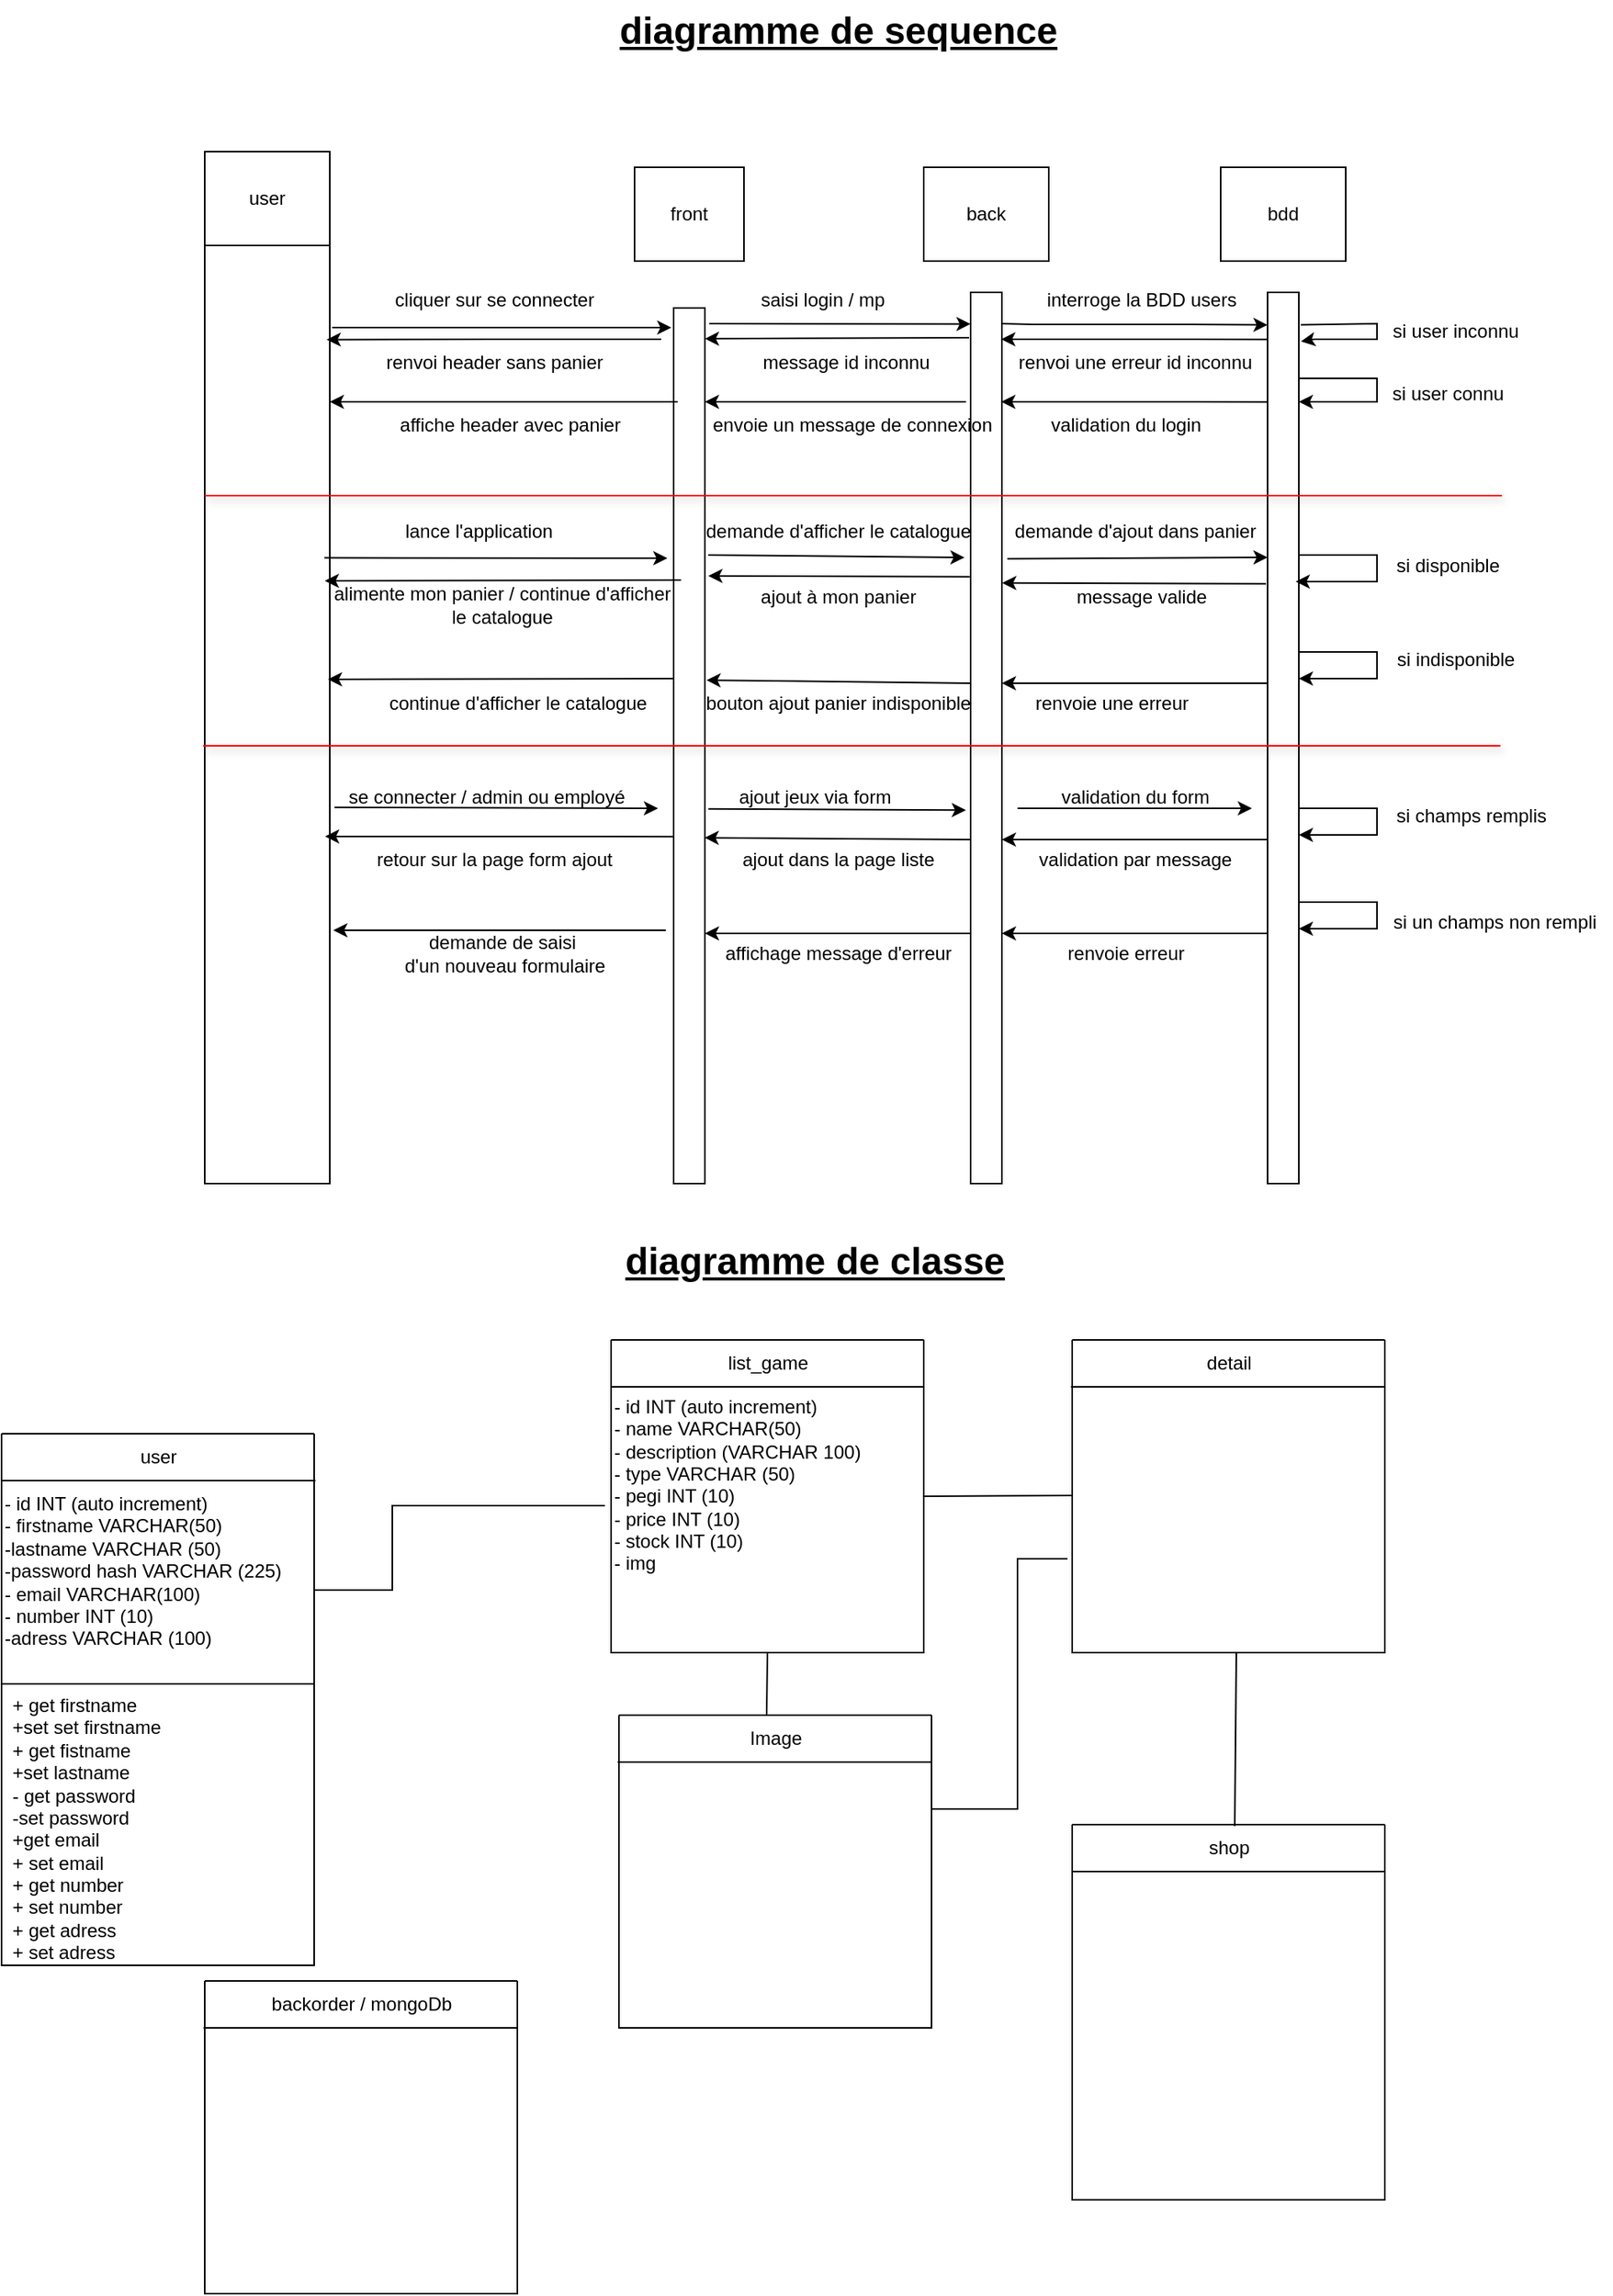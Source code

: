 <mxfile version="24.7.16">
  <diagram name="Page-1" id="rXCuF8FtUP5aOPSfzfbm">
    <mxGraphModel dx="2261" dy="738" grid="1" gridSize="10" guides="1" tooltips="1" connect="1" arrows="1" fold="1" page="1" pageScale="1" pageWidth="827" pageHeight="1169" math="0" shadow="0">
      <root>
        <mxCell id="0" />
        <mxCell id="1" parent="0" />
        <mxCell id="5uYS1BCheo57BX3cpmRm-2" value="" style="rounded=0;whiteSpace=wrap;html=1;" parent="1" vertex="1">
          <mxGeometry y="240" width="80" height="600" as="geometry" />
        </mxCell>
        <mxCell id="5uYS1BCheo57BX3cpmRm-3" value="" style="rounded=0;whiteSpace=wrap;html=1;" parent="1" vertex="1">
          <mxGeometry x="300" y="280" width="20" height="560" as="geometry" />
        </mxCell>
        <mxCell id="5uYS1BCheo57BX3cpmRm-4" value="" style="rounded=0;whiteSpace=wrap;html=1;" parent="1" vertex="1">
          <mxGeometry x="490" y="270" width="20" height="570" as="geometry" />
        </mxCell>
        <mxCell id="5uYS1BCheo57BX3cpmRm-5" value="" style="rounded=0;whiteSpace=wrap;html=1;" parent="1" vertex="1">
          <mxGeometry x="680" y="270" width="20" height="570" as="geometry" />
        </mxCell>
        <mxCell id="5uYS1BCheo57BX3cpmRm-6" value="front" style="rounded=0;whiteSpace=wrap;html=1;" parent="1" vertex="1">
          <mxGeometry x="275" y="190" width="70" height="60" as="geometry" />
        </mxCell>
        <mxCell id="5uYS1BCheo57BX3cpmRm-7" value="back" style="rounded=0;whiteSpace=wrap;html=1;" parent="1" vertex="1">
          <mxGeometry x="460" y="190" width="80" height="60" as="geometry" />
        </mxCell>
        <mxCell id="5uYS1BCheo57BX3cpmRm-8" value="bdd" style="rounded=0;whiteSpace=wrap;html=1;" parent="1" vertex="1">
          <mxGeometry x="650" y="190" width="80" height="60" as="geometry" />
        </mxCell>
        <mxCell id="GCo2jeuxj3yod2GUhZTQ-15" value="" style="edgeStyle=none;orthogonalLoop=1;jettySize=auto;html=1;rounded=0;" parent="1" edge="1">
          <mxGeometry width="80" relative="1" as="geometry">
            <mxPoint x="81.5" y="292.5" as="sourcePoint" />
            <mxPoint x="298.5" y="292.5" as="targetPoint" />
            <Array as="points">
              <mxPoint x="170.5" y="292.5" />
              <mxPoint x="240.5" y="292.5" />
            </Array>
          </mxGeometry>
        </mxCell>
        <mxCell id="GCo2jeuxj3yod2GUhZTQ-18" value="" style="endArrow=classic;html=1;rounded=0;entryX=1.05;entryY=0.653;entryDx=0;entryDy=0;entryPerimeter=0;" parent="1" edge="1">
          <mxGeometry width="50" height="50" relative="1" as="geometry">
            <mxPoint x="292" y="300" as="sourcePoint" />
            <mxPoint x="78" y="300.2" as="targetPoint" />
            <Array as="points">
              <mxPoint x="185" y="300" />
            </Array>
          </mxGeometry>
        </mxCell>
        <mxCell id="GCo2jeuxj3yod2GUhZTQ-20" value="cliquer sur se connecter" style="text;html=1;align=center;verticalAlign=middle;resizable=0;points=[];autosize=1;strokeColor=none;fillColor=none;" parent="1" vertex="1">
          <mxGeometry x="110" y="260" width="150" height="30" as="geometry" />
        </mxCell>
        <mxCell id="GCo2jeuxj3yod2GUhZTQ-21" value="" style="endArrow=classic;html=1;rounded=0;entryX=0.957;entryY=0.651;entryDx=0;entryDy=0;entryPerimeter=0;exitX=0;exitY=0.668;exitDx=0;exitDy=0;exitPerimeter=0;" parent="1" edge="1">
          <mxGeometry width="50" height="50" relative="1" as="geometry">
            <mxPoint x="302.58" y="340.04" as="sourcePoint" />
            <mxPoint x="80.0" y="340.0" as="targetPoint" />
          </mxGeometry>
        </mxCell>
        <mxCell id="GCo2jeuxj3yod2GUhZTQ-22" value="renvoi header sans panier" style="text;html=1;align=center;verticalAlign=middle;resizable=0;points=[];autosize=1;strokeColor=none;fillColor=none;" parent="1" vertex="1">
          <mxGeometry x="105" y="300" width="160" height="30" as="geometry" />
        </mxCell>
        <mxCell id="GCo2jeuxj3yod2GUhZTQ-24" value="" style="endArrow=classic;html=1;rounded=0;entryX=-0.13;entryY=0.404;entryDx=0;entryDy=0;entryPerimeter=0;exitX=1;exitY=0.138;exitDx=0;exitDy=0;exitPerimeter=0;" parent="1" edge="1">
          <mxGeometry width="50" height="50" relative="1" as="geometry">
            <mxPoint x="510" y="290" as="sourcePoint" />
            <mxPoint x="680.0" y="290.82" as="targetPoint" />
            <Array as="points">
              <mxPoint x="530" y="290.5" />
              <mxPoint x="622.6" y="290.5" />
            </Array>
          </mxGeometry>
        </mxCell>
        <mxCell id="GCo2jeuxj3yod2GUhZTQ-26" value="interroge la BDD users" style="text;html=1;align=center;verticalAlign=middle;resizable=0;points=[];autosize=1;strokeColor=none;fillColor=none;" parent="1" vertex="1">
          <mxGeometry x="529" y="260" width="140" height="30" as="geometry" />
        </mxCell>
        <mxCell id="GCo2jeuxj3yod2GUhZTQ-30" value="" style="endArrow=classic;html=1;rounded=0;entryX=0.83;entryY=0.408;entryDx=0;entryDy=0;entryPerimeter=0;" parent="1" edge="1">
          <mxGeometry width="50" height="50" relative="1" as="geometry">
            <mxPoint x="487" y="340" as="sourcePoint" />
            <mxPoint x="320.0" y="340" as="targetPoint" />
          </mxGeometry>
        </mxCell>
        <mxCell id="GCo2jeuxj3yod2GUhZTQ-32" value="" style="endArrow=classic;html=1;rounded=0;entryX=1.23;entryY=0.726;entryDx=0;entryDy=0;entryPerimeter=0;" parent="1" edge="1">
          <mxGeometry width="50" height="50" relative="1" as="geometry">
            <mxPoint x="489" y="299" as="sourcePoint" />
            <mxPoint x="320.0" y="299.66" as="targetPoint" />
          </mxGeometry>
        </mxCell>
        <mxCell id="GCo2jeuxj3yod2GUhZTQ-38" value="" style="edgeStyle=none;orthogonalLoop=1;jettySize=auto;html=1;rounded=0;exitX=1.06;exitY=0.093;exitDx=0;exitDy=0;exitPerimeter=0;entryX=1.07;entryY=0.055;entryDx=0;entryDy=0;entryPerimeter=0;" parent="1" target="5uYS1BCheo57BX3cpmRm-5" edge="1">
          <mxGeometry width="80" relative="1" as="geometry">
            <mxPoint x="701.2" y="290.69" as="sourcePoint" />
            <mxPoint x="700" y="310" as="targetPoint" />
            <Array as="points">
              <mxPoint x="750" y="290" />
              <mxPoint x="750" y="300" />
              <mxPoint x="730" y="300" />
              <mxPoint x="710" y="300" />
            </Array>
          </mxGeometry>
        </mxCell>
        <mxCell id="GCo2jeuxj3yod2GUhZTQ-39" value="si user inconnu" style="text;html=1;align=center;verticalAlign=middle;resizable=0;points=[];autosize=1;strokeColor=none;fillColor=none;" parent="1" vertex="1">
          <mxGeometry x="750" y="280" width="100" height="30" as="geometry" />
        </mxCell>
        <mxCell id="GCo2jeuxj3yod2GUhZTQ-40" value="renvoi une erreur id inconnu" style="text;html=1;align=center;verticalAlign=middle;resizable=0;points=[];autosize=1;strokeColor=none;fillColor=none;" parent="1" vertex="1">
          <mxGeometry x="510" y="300" width="170" height="30" as="geometry" />
        </mxCell>
        <mxCell id="GCo2jeuxj3yod2GUhZTQ-41" value="si user connu" style="text;html=1;align=center;verticalAlign=middle;resizable=0;points=[];autosize=1;strokeColor=none;fillColor=none;" parent="1" vertex="1">
          <mxGeometry x="750" y="320" width="90" height="30" as="geometry" />
        </mxCell>
        <mxCell id="GCo2jeuxj3yod2GUhZTQ-42" value="" style="edgeStyle=none;orthogonalLoop=1;jettySize=auto;html=1;rounded=0;entryX=1.02;entryY=0.202;entryDx=0;entryDy=0;entryPerimeter=0;fillColor=#3EFF30;" parent="1" edge="1">
          <mxGeometry width="80" relative="1" as="geometry">
            <mxPoint x="700" y="325" as="sourcePoint" />
            <mxPoint x="700" y="340" as="targetPoint" />
            <Array as="points">
              <mxPoint x="720" y="325" />
              <mxPoint x="750" y="325" />
              <mxPoint x="750" y="340" />
            </Array>
          </mxGeometry>
        </mxCell>
        <mxCell id="GCo2jeuxj3yod2GUhZTQ-43" value="envoie un message de connexion" style="text;html=1;align=center;verticalAlign=middle;resizable=0;points=[];autosize=1;strokeColor=none;fillColor=none;" parent="1" vertex="1">
          <mxGeometry x="314" y="340" width="200" height="30" as="geometry" />
        </mxCell>
        <mxCell id="GCo2jeuxj3yod2GUhZTQ-44" value="affiche header avec panier" style="text;html=1;align=center;verticalAlign=middle;resizable=0;points=[];autosize=1;strokeColor=none;fillColor=none;" parent="1" vertex="1">
          <mxGeometry x="115" y="340" width="160" height="30" as="geometry" />
        </mxCell>
        <mxCell id="GCo2jeuxj3yod2GUhZTQ-45" value="" style="endArrow=classic;html=1;rounded=0;exitX=0.02;exitY=0.179;exitDx=0;exitDy=0;exitPerimeter=0;" parent="1" edge="1">
          <mxGeometry width="50" height="50" relative="1" as="geometry">
            <mxPoint x="680.0" y="340.07" as="sourcePoint" />
            <mxPoint x="509.6" y="340" as="targetPoint" />
          </mxGeometry>
        </mxCell>
        <mxCell id="GCo2jeuxj3yod2GUhZTQ-46" value="" style="endArrow=classic;html=1;rounded=0;exitX=1.14;exitY=0.059;exitDx=0;exitDy=0;exitPerimeter=0;entryX=0;entryY=0.09;entryDx=0;entryDy=0;entryPerimeter=0;" parent="1" edge="1">
          <mxGeometry width="50" height="50" relative="1" as="geometry">
            <mxPoint x="322.8" y="290" as="sourcePoint" />
            <mxPoint x="490" y="290.23" as="targetPoint" />
          </mxGeometry>
        </mxCell>
        <mxCell id="GCo2jeuxj3yod2GUhZTQ-47" value="saisi login / mp" style="text;html=1;align=center;verticalAlign=middle;resizable=0;points=[];autosize=1;strokeColor=none;fillColor=none;" parent="1" vertex="1">
          <mxGeometry x="345" y="260" width="100" height="30" as="geometry" />
        </mxCell>
        <mxCell id="GCo2jeuxj3yod2GUhZTQ-48" value="message id inconnu" style="text;html=1;align=center;verticalAlign=middle;resizable=0;points=[];autosize=1;strokeColor=none;fillColor=none;" parent="1" vertex="1">
          <mxGeometry x="345" y="300" width="130" height="30" as="geometry" />
        </mxCell>
        <mxCell id="GCo2jeuxj3yod2GUhZTQ-50" value="" style="endArrow=classic;html=1;rounded=0;exitX=0.02;exitY=0.179;exitDx=0;exitDy=0;exitPerimeter=0;" parent="1" edge="1">
          <mxGeometry width="50" height="50" relative="1" as="geometry">
            <mxPoint x="680.0" y="300.07" as="sourcePoint" />
            <mxPoint x="509.6" y="300" as="targetPoint" />
          </mxGeometry>
        </mxCell>
        <mxCell id="GCo2jeuxj3yod2GUhZTQ-51" value="validation du login" style="text;html=1;align=center;verticalAlign=middle;resizable=0;points=[];autosize=1;strokeColor=none;fillColor=none;" parent="1" vertex="1">
          <mxGeometry x="529" y="340" width="120" height="30" as="geometry" />
        </mxCell>
        <mxCell id="GCo2jeuxj3yod2GUhZTQ-115" value="" style="endArrow=classic;html=1;rounded=0;exitX=0.957;exitY=0.333;exitDx=0;exitDy=0;exitPerimeter=0;" parent="1" source="5uYS1BCheo57BX3cpmRm-2" edge="1">
          <mxGeometry width="50" height="50" relative="1" as="geometry">
            <mxPoint x="140" y="490" as="sourcePoint" />
            <mxPoint x="296" y="440" as="targetPoint" />
          </mxGeometry>
        </mxCell>
        <mxCell id="GCo2jeuxj3yod2GUhZTQ-116" value="lance l&#39;application" style="text;html=1;align=center;verticalAlign=middle;resizable=0;points=[];autosize=1;strokeColor=none;fillColor=none;" parent="1" vertex="1">
          <mxGeometry x="115" y="408" width="120" height="30" as="geometry" />
        </mxCell>
        <mxCell id="GCo2jeuxj3yod2GUhZTQ-117" value="" style="endArrow=classic;html=1;rounded=0;entryX=0.927;entryY=1.053;entryDx=0;entryDy=0;entryPerimeter=0;exitX=0.064;exitY=1;exitDx=0;exitDy=0;exitPerimeter=0;" parent="1" source="GCo2jeuxj3yod2GUhZTQ-118" target="GCo2jeuxj3yod2GUhZTQ-118" edge="1">
          <mxGeometry width="50" height="50" relative="1" as="geometry">
            <mxPoint x="420" y="440" as="sourcePoint" />
            <mxPoint x="590" y="410" as="targetPoint" />
          </mxGeometry>
        </mxCell>
        <mxCell id="GCo2jeuxj3yod2GUhZTQ-118" value="demande d&#39;afficher le catalogue" style="text;html=1;align=center;verticalAlign=middle;resizable=0;points=[];autosize=1;strokeColor=none;fillColor=none;" parent="1" vertex="1">
          <mxGeometry x="310" y="408" width="190" height="30" as="geometry" />
        </mxCell>
        <mxCell id="GCo2jeuxj3yod2GUhZTQ-119" value="" style="endArrow=classic;html=1;rounded=0;exitX=0.047;exitY=1.08;exitDx=0;exitDy=0;exitPerimeter=0;" parent="1" source="GCo2jeuxj3yod2GUhZTQ-120" edge="1">
          <mxGeometry width="50" height="50" relative="1" as="geometry">
            <mxPoint x="520" y="440" as="sourcePoint" />
            <mxPoint x="680" y="439.5" as="targetPoint" />
          </mxGeometry>
        </mxCell>
        <mxCell id="GCo2jeuxj3yod2GUhZTQ-120" value="demande d&#39;ajout dans panier" style="text;html=1;align=center;verticalAlign=middle;resizable=0;points=[];autosize=1;strokeColor=none;fillColor=none;" parent="1" vertex="1">
          <mxGeometry x="505" y="408" width="180" height="30" as="geometry" />
        </mxCell>
        <mxCell id="GCo2jeuxj3yod2GUhZTQ-122" value="" style="endArrow=classic;html=1;rounded=0;" parent="1" edge="1">
          <mxGeometry width="50" height="50" relative="1" as="geometry">
            <mxPoint x="700" y="438" as="sourcePoint" />
            <mxPoint x="698" y="455" as="targetPoint" />
            <Array as="points">
              <mxPoint x="750" y="438" />
              <mxPoint x="750" y="455" />
            </Array>
          </mxGeometry>
        </mxCell>
        <mxCell id="GCo2jeuxj3yod2GUhZTQ-123" value="si disponible" style="text;html=1;align=center;verticalAlign=middle;resizable=0;points=[];autosize=1;strokeColor=none;fillColor=none;" parent="1" vertex="1">
          <mxGeometry x="750" y="430" width="90" height="30" as="geometry" />
        </mxCell>
        <mxCell id="GCo2jeuxj3yod2GUhZTQ-124" value="" style="endArrow=classic;html=1;rounded=0;exitX=-0.05;exitY=0.327;exitDx=0;exitDy=0;entryX=1.01;entryY=0.326;entryDx=0;entryDy=0;entryPerimeter=0;exitPerimeter=0;" parent="1" source="5uYS1BCheo57BX3cpmRm-5" target="5uYS1BCheo57BX3cpmRm-4" edge="1">
          <mxGeometry width="50" height="50" relative="1" as="geometry">
            <mxPoint x="610" y="454.5" as="sourcePoint" />
            <mxPoint x="550" y="454.5" as="targetPoint" />
          </mxGeometry>
        </mxCell>
        <mxCell id="GCo2jeuxj3yod2GUhZTQ-125" value="message valide" style="text;html=1;align=center;verticalAlign=middle;resizable=0;points=[];autosize=1;strokeColor=none;fillColor=none;" parent="1" vertex="1">
          <mxGeometry x="544" y="450" width="110" height="30" as="geometry" />
        </mxCell>
        <mxCell id="GCo2jeuxj3yod2GUhZTQ-126" value="" style="endArrow=classic;html=1;rounded=0;exitX=-0.03;exitY=0.319;exitDx=0;exitDy=0;entryX=1.11;entryY=0.306;entryDx=0;entryDy=0;entryPerimeter=0;exitPerimeter=0;" parent="1" source="5uYS1BCheo57BX3cpmRm-4" target="5uYS1BCheo57BX3cpmRm-3" edge="1">
          <mxGeometry width="50" height="50" relative="1" as="geometry">
            <mxPoint x="472.5" y="454.5" as="sourcePoint" />
            <mxPoint x="340" y="453" as="targetPoint" />
          </mxGeometry>
        </mxCell>
        <mxCell id="GCo2jeuxj3yod2GUhZTQ-127" value="ajout à mon panier" style="text;html=1;align=center;verticalAlign=middle;resizable=0;points=[];autosize=1;strokeColor=none;fillColor=none;" parent="1" vertex="1">
          <mxGeometry x="345" y="450" width="120" height="30" as="geometry" />
        </mxCell>
        <mxCell id="GCo2jeuxj3yod2GUhZTQ-128" value="" style="endArrow=classic;html=1;rounded=0;entryX=1.06;entryY=0.699;entryDx=0;entryDy=0;entryPerimeter=0;exitX=0.978;exitY=0.1;exitDx=0;exitDy=0;exitPerimeter=0;" parent="1" source="GCo2jeuxj3yod2GUhZTQ-129" edge="1">
          <mxGeometry width="50" height="50" relative="1" as="geometry">
            <mxPoint x="273.2" y="454.9" as="sourcePoint" />
            <mxPoint x="76.8" y="454.5" as="targetPoint" />
          </mxGeometry>
        </mxCell>
        <mxCell id="GCo2jeuxj3yod2GUhZTQ-129" value="alimente mon panier / continue d&#39;afficher&lt;div&gt;le catalogue&lt;/div&gt;" style="text;html=1;align=center;verticalAlign=middle;resizable=0;points=[];autosize=1;strokeColor=none;fillColor=none;" parent="1" vertex="1">
          <mxGeometry x="70" y="450" width="240" height="40" as="geometry" />
        </mxCell>
        <mxCell id="GCo2jeuxj3yod2GUhZTQ-130" value="" style="endArrow=classic;html=1;rounded=0;entryX=1;entryY=0.5;entryDx=0;entryDy=0;" parent="1" edge="1">
          <mxGeometry width="50" height="50" relative="1" as="geometry">
            <mxPoint x="700" y="500" as="sourcePoint" />
            <mxPoint x="700" y="517" as="targetPoint" />
            <Array as="points">
              <mxPoint x="750" y="500" />
              <mxPoint x="750" y="517" />
            </Array>
          </mxGeometry>
        </mxCell>
        <mxCell id="GCo2jeuxj3yod2GUhZTQ-131" value="si indisponible" style="text;html=1;align=center;verticalAlign=middle;resizable=0;points=[];autosize=1;strokeColor=none;fillColor=none;" parent="1" vertex="1">
          <mxGeometry x="750" y="490" width="100" height="30" as="geometry" />
        </mxCell>
        <mxCell id="GCo2jeuxj3yod2GUhZTQ-132" value="" style="endArrow=classic;html=1;rounded=0;exitX=0;exitY=0.5;exitDx=0;exitDy=0;entryX=1;entryY=0.5;entryDx=0;entryDy=0;" parent="1" edge="1">
          <mxGeometry width="50" height="50" relative="1" as="geometry">
            <mxPoint x="680" y="520" as="sourcePoint" />
            <mxPoint x="510" y="520" as="targetPoint" />
          </mxGeometry>
        </mxCell>
        <mxCell id="GCo2jeuxj3yod2GUhZTQ-133" value="" style="endArrow=classic;html=1;rounded=0;exitX=0;exitY=0.5;exitDx=0;exitDy=0;entryX=1.06;entryY=0.481;entryDx=0;entryDy=0;entryPerimeter=0;" parent="1" edge="1">
          <mxGeometry width="50" height="50" relative="1" as="geometry">
            <mxPoint x="490" y="520" as="sourcePoint" />
            <mxPoint x="321" y="518" as="targetPoint" />
          </mxGeometry>
        </mxCell>
        <mxCell id="GCo2jeuxj3yod2GUhZTQ-134" value="renvoie une erreur" style="text;html=1;align=center;verticalAlign=middle;resizable=0;points=[];autosize=1;strokeColor=none;fillColor=none;" parent="1" vertex="1">
          <mxGeometry x="520" y="518" width="120" height="30" as="geometry" />
        </mxCell>
        <mxCell id="GCo2jeuxj3yod2GUhZTQ-135" value="bouton ajout panier indisponible" style="text;html=1;align=center;verticalAlign=middle;resizable=0;points=[];autosize=1;strokeColor=none;fillColor=none;" parent="1" vertex="1">
          <mxGeometry x="310" y="518" width="190" height="30" as="geometry" />
        </mxCell>
        <mxCell id="GCo2jeuxj3yod2GUhZTQ-136" value="" style="endArrow=classic;html=1;rounded=0;entryX=1.06;entryY=0.699;entryDx=0;entryDy=0;entryPerimeter=0;exitX=-0.1;exitY=0.483;exitDx=0;exitDy=0;exitPerimeter=0;" parent="1" edge="1">
          <mxGeometry width="50" height="50" relative="1" as="geometry">
            <mxPoint x="300" y="517" as="sourcePoint" />
            <mxPoint x="78.8" y="517.5" as="targetPoint" />
          </mxGeometry>
        </mxCell>
        <mxCell id="GCo2jeuxj3yod2GUhZTQ-137" value="continue d&#39;afficher le catalogue" style="text;html=1;align=center;verticalAlign=middle;resizable=0;points=[];autosize=1;strokeColor=none;fillColor=none;" parent="1" vertex="1">
          <mxGeometry x="105" y="518" width="190" height="30" as="geometry" />
        </mxCell>
        <mxCell id="GCo2jeuxj3yod2GUhZTQ-138" value="" style="endArrow=none;html=1;rounded=0;shadow=1;strokeColor=#FF0000;" parent="1" edge="1">
          <mxGeometry width="50" height="50" relative="1" as="geometry">
            <mxPoint y="400" as="sourcePoint" />
            <mxPoint x="830" y="400" as="targetPoint" />
          </mxGeometry>
        </mxCell>
        <mxCell id="GCo2jeuxj3yod2GUhZTQ-140" value="" style="endArrow=none;html=1;rounded=0;shadow=1;strokeColor=#FF0000;" parent="1" edge="1">
          <mxGeometry width="50" height="50" relative="1" as="geometry">
            <mxPoint x="-1" y="560" as="sourcePoint" />
            <mxPoint x="829" y="560" as="targetPoint" />
          </mxGeometry>
        </mxCell>
        <mxCell id="GCo2jeuxj3yod2GUhZTQ-141" value="user" style="rounded=0;whiteSpace=wrap;html=1;" parent="1" vertex="1">
          <mxGeometry y="180" width="80" height="60" as="geometry" />
        </mxCell>
        <mxCell id="GCo2jeuxj3yod2GUhZTQ-142" value="" style="endArrow=classic;html=1;rounded=0;exitX=1.038;exitY=0.599;exitDx=0;exitDy=0;exitPerimeter=0;" parent="1" source="5uYS1BCheo57BX3cpmRm-2" edge="1">
          <mxGeometry width="50" height="50" relative="1" as="geometry">
            <mxPoint x="110" y="600" as="sourcePoint" />
            <mxPoint x="290" y="600" as="targetPoint" />
          </mxGeometry>
        </mxCell>
        <mxCell id="GCo2jeuxj3yod2GUhZTQ-143" value="se connecter / admin ou employé" style="text;html=1;align=center;verticalAlign=middle;resizable=0;points=[];autosize=1;strokeColor=none;fillColor=none;" parent="1" vertex="1">
          <mxGeometry x="80" y="578" width="200" height="30" as="geometry" />
        </mxCell>
        <mxCell id="GCo2jeuxj3yod2GUhZTQ-144" value="" style="endArrow=classic;html=1;rounded=0;entryX=-0.15;entryY=0.581;entryDx=0;entryDy=0;entryPerimeter=0;exitX=1.11;exitY=0.572;exitDx=0;exitDy=0;exitPerimeter=0;" parent="1" source="5uYS1BCheo57BX3cpmRm-3" target="5uYS1BCheo57BX3cpmRm-4" edge="1">
          <mxGeometry width="50" height="50" relative="1" as="geometry">
            <mxPoint x="355" y="600" as="sourcePoint" />
            <mxPoint x="455" y="600" as="targetPoint" />
          </mxGeometry>
        </mxCell>
        <mxCell id="GCo2jeuxj3yod2GUhZTQ-145" value="ajout jeux via form" style="text;html=1;align=center;verticalAlign=middle;resizable=0;points=[];autosize=1;strokeColor=none;fillColor=none;" parent="1" vertex="1">
          <mxGeometry x="330" y="578" width="120" height="30" as="geometry" />
        </mxCell>
        <mxCell id="GCo2jeuxj3yod2GUhZTQ-146" value="" style="endArrow=classic;html=1;rounded=0;" parent="1" edge="1">
          <mxGeometry width="50" height="50" relative="1" as="geometry">
            <mxPoint x="520" y="600" as="sourcePoint" />
            <mxPoint x="670" y="600" as="targetPoint" />
          </mxGeometry>
        </mxCell>
        <mxCell id="GCo2jeuxj3yod2GUhZTQ-148" value="validation du form" style="text;html=1;align=center;verticalAlign=middle;resizable=0;points=[];autosize=1;strokeColor=none;fillColor=none;" parent="1" vertex="1">
          <mxGeometry x="535" y="578" width="120" height="30" as="geometry" />
        </mxCell>
        <mxCell id="GCo2jeuxj3yod2GUhZTQ-149" value="" style="endArrow=classic;html=1;rounded=0;entryX=1;entryY=0.5;entryDx=0;entryDy=0;" parent="1" edge="1">
          <mxGeometry width="50" height="50" relative="1" as="geometry">
            <mxPoint x="700" y="600" as="sourcePoint" />
            <mxPoint x="700" y="617" as="targetPoint" />
            <Array as="points">
              <mxPoint x="750" y="600" />
              <mxPoint x="750" y="617" />
            </Array>
          </mxGeometry>
        </mxCell>
        <mxCell id="GCo2jeuxj3yod2GUhZTQ-150" value="si champs remplis" style="text;html=1;align=center;verticalAlign=middle;resizable=0;points=[];autosize=1;strokeColor=none;fillColor=none;" parent="1" vertex="1">
          <mxGeometry x="750" y="590" width="120" height="30" as="geometry" />
        </mxCell>
        <mxCell id="GCo2jeuxj3yod2GUhZTQ-151" value="" style="endArrow=classic;html=1;rounded=0;entryX=1;entryY=0.614;entryDx=0;entryDy=0;entryPerimeter=0;" parent="1" target="5uYS1BCheo57BX3cpmRm-4" edge="1">
          <mxGeometry width="50" height="50" relative="1" as="geometry">
            <mxPoint x="680" y="620" as="sourcePoint" />
            <mxPoint x="566" y="620" as="targetPoint" />
          </mxGeometry>
        </mxCell>
        <mxCell id="GCo2jeuxj3yod2GUhZTQ-152" value="validation par message" style="text;html=1;align=center;verticalAlign=middle;resizable=0;points=[];autosize=1;strokeColor=none;fillColor=none;" parent="1" vertex="1">
          <mxGeometry x="520" y="618" width="150" height="30" as="geometry" />
        </mxCell>
        <mxCell id="GCo2jeuxj3yod2GUhZTQ-154" value="" style="endArrow=classic;html=1;rounded=0;entryX=0.99;entryY=0.605;entryDx=0;entryDy=0;entryPerimeter=0;" parent="1" target="5uYS1BCheo57BX3cpmRm-3" edge="1">
          <mxGeometry width="50" height="50" relative="1" as="geometry">
            <mxPoint x="490" y="620" as="sourcePoint" />
            <mxPoint x="350" y="620" as="targetPoint" />
          </mxGeometry>
        </mxCell>
        <mxCell id="GCo2jeuxj3yod2GUhZTQ-155" value="ajout dans la page liste" style="text;html=1;align=center;verticalAlign=middle;resizable=0;points=[];autosize=1;strokeColor=none;fillColor=none;" parent="1" vertex="1">
          <mxGeometry x="330" y="618" width="150" height="30" as="geometry" />
        </mxCell>
        <mxCell id="GCo2jeuxj3yod2GUhZTQ-156" value="" style="endArrow=classic;html=1;rounded=0;exitX=0;exitY=0.693;exitDx=0;exitDy=0;exitPerimeter=0;" parent="1" edge="1">
          <mxGeometry width="50" height="50" relative="1" as="geometry">
            <mxPoint x="300" y="618.08" as="sourcePoint" />
            <mxPoint x="77" y="618" as="targetPoint" />
          </mxGeometry>
        </mxCell>
        <mxCell id="GCo2jeuxj3yod2GUhZTQ-157" value="retour sur la page form ajout" style="text;html=1;align=center;verticalAlign=middle;resizable=0;points=[];autosize=1;strokeColor=none;fillColor=none;" parent="1" vertex="1">
          <mxGeometry x="100" y="618" width="170" height="30" as="geometry" />
        </mxCell>
        <mxCell id="GCo2jeuxj3yod2GUhZTQ-158" value="" style="endArrow=classic;html=1;rounded=0;entryX=1;entryY=0.5;entryDx=0;entryDy=0;" parent="1" edge="1">
          <mxGeometry width="50" height="50" relative="1" as="geometry">
            <mxPoint x="700" y="660" as="sourcePoint" />
            <mxPoint x="700" y="677" as="targetPoint" />
            <Array as="points">
              <mxPoint x="750" y="660" />
              <mxPoint x="750" y="677" />
            </Array>
          </mxGeometry>
        </mxCell>
        <mxCell id="GCo2jeuxj3yod2GUhZTQ-159" value="si un champs non rempli" style="text;html=1;align=center;verticalAlign=middle;resizable=0;points=[];autosize=1;strokeColor=none;fillColor=none;" parent="1" vertex="1">
          <mxGeometry x="750" y="658" width="150" height="30" as="geometry" />
        </mxCell>
        <mxCell id="GCo2jeuxj3yod2GUhZTQ-160" value="" style="endArrow=classic;html=1;rounded=0;entryX=1;entryY=0.614;entryDx=0;entryDy=0;entryPerimeter=0;" parent="1" edge="1">
          <mxGeometry width="50" height="50" relative="1" as="geometry">
            <mxPoint x="680" y="680" as="sourcePoint" />
            <mxPoint x="510" y="680" as="targetPoint" />
          </mxGeometry>
        </mxCell>
        <mxCell id="GCo2jeuxj3yod2GUhZTQ-161" value="" style="endArrow=classic;html=1;rounded=0;entryX=1;entryY=0.614;entryDx=0;entryDy=0;entryPerimeter=0;" parent="1" edge="1">
          <mxGeometry width="50" height="50" relative="1" as="geometry">
            <mxPoint x="490" y="680" as="sourcePoint" />
            <mxPoint x="320" y="680" as="targetPoint" />
          </mxGeometry>
        </mxCell>
        <mxCell id="GCo2jeuxj3yod2GUhZTQ-162" value="renvoie erreur" style="text;html=1;align=center;verticalAlign=middle;resizable=0;points=[];autosize=1;strokeColor=none;fillColor=none;" parent="1" vertex="1">
          <mxGeometry x="539" y="678" width="100" height="30" as="geometry" />
        </mxCell>
        <mxCell id="GCo2jeuxj3yod2GUhZTQ-163" value="affichage message d&#39;erreur" style="text;html=1;align=center;verticalAlign=middle;resizable=0;points=[];autosize=1;strokeColor=none;fillColor=none;" parent="1" vertex="1">
          <mxGeometry x="320" y="678" width="170" height="30" as="geometry" />
        </mxCell>
        <mxCell id="GCo2jeuxj3yod2GUhZTQ-164" value="" style="endArrow=classic;html=1;rounded=0;entryX=1.028;entryY=0.73;entryDx=0;entryDy=0;entryPerimeter=0;" parent="1" target="5uYS1BCheo57BX3cpmRm-2" edge="1">
          <mxGeometry width="50" height="50" relative="1" as="geometry">
            <mxPoint x="295" y="678" as="sourcePoint" />
            <mxPoint x="125" y="678" as="targetPoint" />
          </mxGeometry>
        </mxCell>
        <mxCell id="GCo2jeuxj3yod2GUhZTQ-165" value="demande de saisi&lt;div&gt;&amp;nbsp;d&#39;un nouveau formulaire&lt;/div&gt;" style="text;html=1;align=center;verticalAlign=middle;resizable=0;points=[];autosize=1;strokeColor=none;fillColor=none;" parent="1" vertex="1">
          <mxGeometry x="110" y="673" width="160" height="40" as="geometry" />
        </mxCell>
        <mxCell id="GCo2jeuxj3yod2GUhZTQ-166" value="" style="swimlane;startSize=0;" parent="1" vertex="1">
          <mxGeometry x="-130" y="1000" width="200" height="340" as="geometry" />
        </mxCell>
        <mxCell id="GCo2jeuxj3yod2GUhZTQ-168" value="user" style="text;html=1;align=center;verticalAlign=middle;resizable=0;points=[];autosize=1;strokeColor=none;fillColor=none;" parent="GCo2jeuxj3yod2GUhZTQ-166" vertex="1">
          <mxGeometry x="75" width="50" height="30" as="geometry" />
        </mxCell>
        <mxCell id="GCo2jeuxj3yod2GUhZTQ-167" value="" style="endArrow=none;html=1;rounded=0;exitX=-0.017;exitY=0.15;exitDx=0;exitDy=0;exitPerimeter=0;entryX=0.987;entryY=0.15;entryDx=0;entryDy=0;entryPerimeter=0;" parent="GCo2jeuxj3yod2GUhZTQ-166" edge="1">
          <mxGeometry width="50" height="50" relative="1" as="geometry">
            <mxPoint x="-9.104e-14" y="30" as="sourcePoint" />
            <mxPoint x="200.8" y="30" as="targetPoint" />
          </mxGeometry>
        </mxCell>
        <mxCell id="GCo2jeuxj3yod2GUhZTQ-185" value="- id INT (auto increment)&lt;div&gt;- firstname VARCHAR(50)&lt;/div&gt;&lt;div&gt;-lastname VARCHAR (50)&lt;/div&gt;&lt;div&gt;-password hash&amp;nbsp;&lt;span style=&quot;background-color: initial;&quot;&gt;VARCHAR (225)&lt;/span&gt;&lt;/div&gt;&lt;div&gt;&lt;span style=&quot;background-color: initial;&quot;&gt;- email VARCHAR(100)&lt;/span&gt;&lt;/div&gt;&lt;div&gt;- number INT (10)&lt;/div&gt;&lt;div&gt;-adress VARCHAR (100)&lt;/div&gt;&lt;div&gt;&lt;br&gt;&lt;/div&gt;" style="text;html=1;align=left;verticalAlign=middle;resizable=0;points=[];autosize=1;strokeColor=none;fillColor=none;" parent="GCo2jeuxj3yod2GUhZTQ-166" vertex="1">
          <mxGeometry y="30" width="200" height="130" as="geometry" />
        </mxCell>
        <mxCell id="voKmo_ZSN2aF-BBbIAHZ-11" value="" style="endArrow=none;html=1;rounded=0;" edge="1" parent="GCo2jeuxj3yod2GUhZTQ-166">
          <mxGeometry width="50" height="50" relative="1" as="geometry">
            <mxPoint y="160" as="sourcePoint" />
            <mxPoint x="200" y="160" as="targetPoint" />
          </mxGeometry>
        </mxCell>
        <mxCell id="voKmo_ZSN2aF-BBbIAHZ-12" value="+ get firstname&lt;div&gt;+set set firstname&lt;/div&gt;&lt;div&gt;+ get fistname&lt;/div&gt;&lt;div&gt;+set lastname&lt;/div&gt;&lt;div&gt;- get password&lt;/div&gt;&lt;div&gt;-set password&lt;/div&gt;&lt;div&gt;+get email&lt;/div&gt;&lt;div&gt;+ set email&lt;/div&gt;&lt;div&gt;+ get number&lt;/div&gt;&lt;div&gt;+ set number&lt;/div&gt;&lt;div&gt;+ get adress&lt;/div&gt;&lt;div&gt;+ set adress&lt;/div&gt;&lt;div&gt;&lt;br&gt;&lt;/div&gt;" style="text;html=1;align=left;verticalAlign=middle;resizable=0;points=[];autosize=1;strokeColor=none;fillColor=none;" vertex="1" parent="GCo2jeuxj3yod2GUhZTQ-166">
          <mxGeometry x="5" y="160" width="120" height="200" as="geometry" />
        </mxCell>
        <mxCell id="GCo2jeuxj3yod2GUhZTQ-169" value="" style="swimlane;startSize=0;" parent="1" vertex="1">
          <mxGeometry x="260" y="940" width="200" height="200" as="geometry">
            <mxRectangle x="260" y="940" width="50" height="40" as="alternateBounds" />
          </mxGeometry>
        </mxCell>
        <mxCell id="GCo2jeuxj3yod2GUhZTQ-170" value="list_game" style="text;html=1;align=center;verticalAlign=middle;resizable=0;points=[];autosize=1;strokeColor=none;fillColor=none;" parent="GCo2jeuxj3yod2GUhZTQ-169" vertex="1">
          <mxGeometry x="65" width="70" height="30" as="geometry" />
        </mxCell>
        <mxCell id="GCo2jeuxj3yod2GUhZTQ-173" value="" style="endArrow=none;html=1;rounded=0;exitX=-0.017;exitY=0.15;exitDx=0;exitDy=0;exitPerimeter=0;entryX=0.987;entryY=0.15;entryDx=0;entryDy=0;entryPerimeter=0;" parent="GCo2jeuxj3yod2GUhZTQ-169" edge="1">
          <mxGeometry width="50" height="50" relative="1" as="geometry">
            <mxPoint y="30" as="sourcePoint" />
            <mxPoint x="200" y="30" as="targetPoint" />
          </mxGeometry>
        </mxCell>
        <mxCell id="GCo2jeuxj3yod2GUhZTQ-187" value="- id INT (auto increment)&lt;div&gt;- name VARCHAR(50)&lt;/div&gt;&lt;div&gt;- description (VARCHAR 100)&lt;/div&gt;&lt;div&gt;- type VARCHAR (50)&lt;/div&gt;&lt;div&gt;&lt;span style=&quot;background-color: initial;&quot;&gt;- pegi INT (10)&lt;/span&gt;&lt;/div&gt;&lt;div&gt;&lt;span style=&quot;background-color: initial;&quot;&gt;- price INT (10)&lt;/span&gt;&lt;/div&gt;&lt;div&gt;- stock INT (10)&lt;/div&gt;&lt;div&gt;- img&amp;nbsp;&lt;/div&gt;&lt;div&gt;&lt;br&gt;&lt;/div&gt;" style="text;html=1;align=left;verticalAlign=middle;resizable=0;points=[];autosize=1;strokeColor=none;fillColor=none;" parent="GCo2jeuxj3yod2GUhZTQ-169" vertex="1">
          <mxGeometry y="30" width="180" height="140" as="geometry" />
        </mxCell>
        <mxCell id="voKmo_ZSN2aF-BBbIAHZ-8" value="" style="endArrow=none;html=1;rounded=0;" edge="1" parent="GCo2jeuxj3yod2GUhZTQ-169">
          <mxGeometry width="50" height="50" relative="1" as="geometry">
            <mxPoint x="99.5" y="240" as="sourcePoint" />
            <mxPoint x="100" y="200" as="targetPoint" />
          </mxGeometry>
        </mxCell>
        <mxCell id="GCo2jeuxj3yod2GUhZTQ-171" value="" style="swimlane;startSize=0;" parent="1" vertex="1">
          <mxGeometry x="555" y="1250" width="200" height="240" as="geometry" />
        </mxCell>
        <mxCell id="GCo2jeuxj3yod2GUhZTQ-172" value="shop" style="text;html=1;align=center;verticalAlign=middle;resizable=0;points=[];autosize=1;strokeColor=none;fillColor=none;" parent="GCo2jeuxj3yod2GUhZTQ-171" vertex="1">
          <mxGeometry x="75" width="50" height="30" as="geometry" />
        </mxCell>
        <mxCell id="GCo2jeuxj3yod2GUhZTQ-174" value="" style="endArrow=none;html=1;rounded=0;exitX=-0.017;exitY=0.15;exitDx=0;exitDy=0;exitPerimeter=0;entryX=0.987;entryY=0.15;entryDx=0;entryDy=0;entryPerimeter=0;" parent="GCo2jeuxj3yod2GUhZTQ-171" edge="1">
          <mxGeometry width="50" height="50" relative="1" as="geometry">
            <mxPoint y="30" as="sourcePoint" />
            <mxPoint x="200" y="30" as="targetPoint" />
          </mxGeometry>
        </mxCell>
        <mxCell id="GCo2jeuxj3yod2GUhZTQ-175" value="" style="swimlane;startSize=0;" parent="1" vertex="1">
          <mxGeometry x="555" y="940" width="200" height="200" as="geometry" />
        </mxCell>
        <mxCell id="GCo2jeuxj3yod2GUhZTQ-176" value="detail" style="text;html=1;align=center;verticalAlign=middle;resizable=0;points=[];autosize=1;strokeColor=none;fillColor=none;" parent="GCo2jeuxj3yod2GUhZTQ-175" vertex="1">
          <mxGeometry x="75" width="50" height="30" as="geometry" />
        </mxCell>
        <mxCell id="GCo2jeuxj3yod2GUhZTQ-177" value="" style="endArrow=none;html=1;rounded=0;exitX=-0.017;exitY=0.15;exitDx=0;exitDy=0;exitPerimeter=0;entryX=0.987;entryY=0.15;entryDx=0;entryDy=0;entryPerimeter=0;" parent="GCo2jeuxj3yod2GUhZTQ-175" edge="1">
          <mxGeometry width="50" height="50" relative="1" as="geometry">
            <mxPoint x="-0.8" y="30" as="sourcePoint" />
            <mxPoint x="200.0" y="30" as="targetPoint" />
          </mxGeometry>
        </mxCell>
        <mxCell id="GCo2jeuxj3yod2GUhZTQ-178" value="&lt;font style=&quot;font-size: 24px;&quot;&gt;&lt;b&gt;&lt;u&gt;diagramme de sequence&lt;/u&gt;&lt;/b&gt;&lt;/font&gt;" style="text;html=1;align=center;verticalAlign=middle;resizable=0;points=[];autosize=1;strokeColor=none;fillColor=none;" parent="1" vertex="1">
          <mxGeometry x="255" y="83" width="300" height="40" as="geometry" />
        </mxCell>
        <mxCell id="GCo2jeuxj3yod2GUhZTQ-179" value="&lt;font style=&quot;font-size: 24px;&quot;&gt;&lt;b&gt;&lt;u&gt;diagramme de classe&lt;/u&gt;&lt;/b&gt;&lt;/font&gt;" style="text;html=1;align=center;verticalAlign=middle;resizable=0;points=[];autosize=1;strokeColor=none;fillColor=none;" parent="1" vertex="1">
          <mxGeometry x="255" y="870" width="270" height="40" as="geometry" />
        </mxCell>
        <mxCell id="GCo2jeuxj3yod2GUhZTQ-180" value="" style="swimlane;startSize=0;" parent="1" vertex="1">
          <mxGeometry y="1350" width="200" height="200" as="geometry" />
        </mxCell>
        <mxCell id="GCo2jeuxj3yod2GUhZTQ-181" value="backorder / mongoDb" style="text;html=1;align=center;verticalAlign=middle;resizable=0;points=[];autosize=1;strokeColor=none;fillColor=none;" parent="GCo2jeuxj3yod2GUhZTQ-180" vertex="1">
          <mxGeometry x="30" width="140" height="30" as="geometry" />
        </mxCell>
        <mxCell id="GCo2jeuxj3yod2GUhZTQ-182" value="" style="endArrow=none;html=1;rounded=0;exitX=-0.017;exitY=0.15;exitDx=0;exitDy=0;exitPerimeter=0;entryX=0.987;entryY=0.15;entryDx=0;entryDy=0;entryPerimeter=0;" parent="GCo2jeuxj3yod2GUhZTQ-180" edge="1">
          <mxGeometry width="50" height="50" relative="1" as="geometry">
            <mxPoint x="-0.8" y="30" as="sourcePoint" />
            <mxPoint x="200.0" y="30" as="targetPoint" />
          </mxGeometry>
        </mxCell>
        <mxCell id="voKmo_ZSN2aF-BBbIAHZ-1" value="" style="endArrow=none;html=1;rounded=0;entryX=-0.022;entryY=0.543;entryDx=0;entryDy=0;entryPerimeter=0;exitX=1;exitY=0.538;exitDx=0;exitDy=0;exitPerimeter=0;" edge="1" parent="1" source="GCo2jeuxj3yod2GUhZTQ-185" target="GCo2jeuxj3yod2GUhZTQ-187">
          <mxGeometry width="50" height="50" relative="1" as="geometry">
            <mxPoint x="70" y="1180" as="sourcePoint" />
            <mxPoint x="120" y="1130" as="targetPoint" />
            <Array as="points">
              <mxPoint x="120" y="1100" />
              <mxPoint x="120" y="1046" />
              <mxPoint x="160" y="1046" />
            </Array>
          </mxGeometry>
        </mxCell>
        <mxCell id="voKmo_ZSN2aF-BBbIAHZ-2" value="" style="endArrow=none;html=1;rounded=0;exitX=1;exitY=0.5;exitDx=0;exitDy=0;" edge="1" parent="1" source="GCo2jeuxj3yod2GUhZTQ-169">
          <mxGeometry width="50" height="50" relative="1" as="geometry">
            <mxPoint x="490" y="1040" as="sourcePoint" />
            <mxPoint x="555" y="1039.5" as="targetPoint" />
          </mxGeometry>
        </mxCell>
        <mxCell id="voKmo_ZSN2aF-BBbIAHZ-3" style="edgeStyle=none;rounded=0;orthogonalLoop=1;jettySize=auto;html=1;exitX=0;exitY=0.25;exitDx=0;exitDy=0;" edge="1" parent="1" source="GCo2jeuxj3yod2GUhZTQ-180" target="GCo2jeuxj3yod2GUhZTQ-180">
          <mxGeometry relative="1" as="geometry" />
        </mxCell>
        <mxCell id="voKmo_ZSN2aF-BBbIAHZ-4" value="" style="endArrow=none;html=1;rounded=0;exitX=0.58;exitY=0.033;exitDx=0;exitDy=0;exitPerimeter=0;" edge="1" parent="1" source="GCo2jeuxj3yod2GUhZTQ-172">
          <mxGeometry width="50" height="50" relative="1" as="geometry">
            <mxPoint x="660" y="1240" as="sourcePoint" />
            <mxPoint x="660" y="1140" as="targetPoint" />
          </mxGeometry>
        </mxCell>
        <mxCell id="voKmo_ZSN2aF-BBbIAHZ-5" value="" style="swimlane;startSize=0;" vertex="1" parent="1">
          <mxGeometry x="265" y="1180" width="200" height="200" as="geometry" />
        </mxCell>
        <mxCell id="voKmo_ZSN2aF-BBbIAHZ-6" value="Image" style="text;html=1;align=center;verticalAlign=middle;resizable=0;points=[];autosize=1;strokeColor=none;fillColor=none;" vertex="1" parent="voKmo_ZSN2aF-BBbIAHZ-5">
          <mxGeometry x="70" width="60" height="30" as="geometry" />
        </mxCell>
        <mxCell id="voKmo_ZSN2aF-BBbIAHZ-7" value="" style="endArrow=none;html=1;rounded=0;exitX=-0.017;exitY=0.15;exitDx=0;exitDy=0;exitPerimeter=0;entryX=0.987;entryY=0.15;entryDx=0;entryDy=0;entryPerimeter=0;" edge="1" parent="voKmo_ZSN2aF-BBbIAHZ-5">
          <mxGeometry width="50" height="50" relative="1" as="geometry">
            <mxPoint x="-0.8" y="30" as="sourcePoint" />
            <mxPoint x="200.0" y="30" as="targetPoint" />
          </mxGeometry>
        </mxCell>
        <mxCell id="voKmo_ZSN2aF-BBbIAHZ-9" value="" style="endArrow=none;html=1;rounded=0;entryX=-0.015;entryY=0.7;entryDx=0;entryDy=0;entryPerimeter=0;" edge="1" parent="1" target="GCo2jeuxj3yod2GUhZTQ-175">
          <mxGeometry width="50" height="50" relative="1" as="geometry">
            <mxPoint x="465" y="1240" as="sourcePoint" />
            <mxPoint x="525" y="1240" as="targetPoint" />
            <Array as="points">
              <mxPoint x="520" y="1240" />
              <mxPoint x="520" y="1080" />
            </Array>
          </mxGeometry>
        </mxCell>
      </root>
    </mxGraphModel>
  </diagram>
</mxfile>
